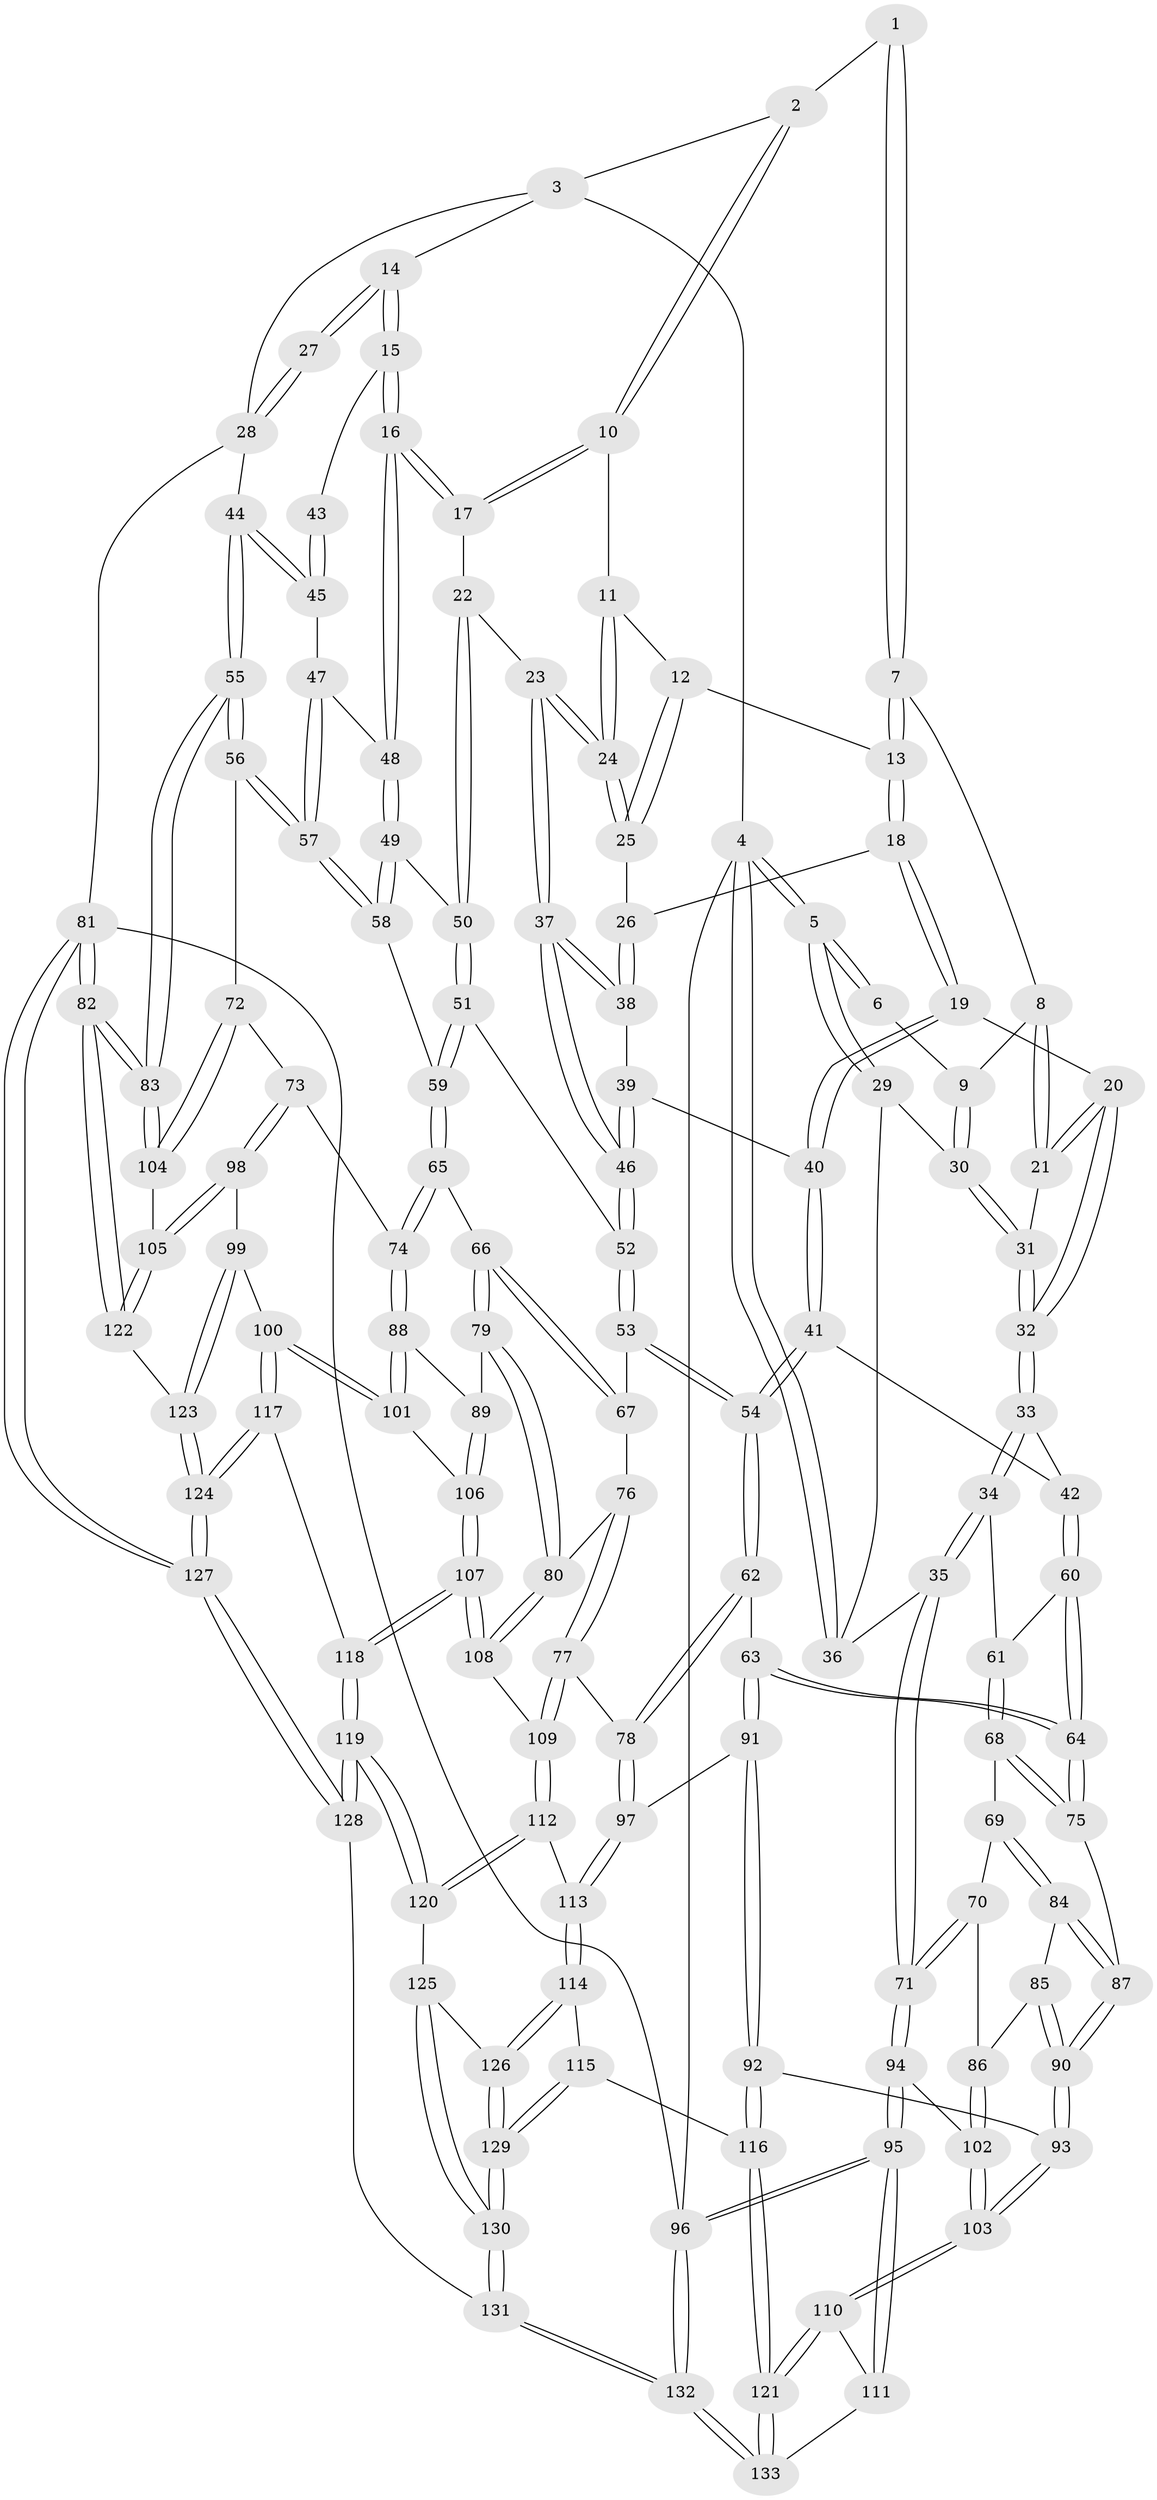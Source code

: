 // Generated by graph-tools (version 1.1) at 2025/02/03/09/25 05:02:24]
// undirected, 133 vertices, 329 edges
graph export_dot {
graph [start="1"]
  node [color=gray90,style=filled];
  1 [pos="+0.37011967470700324+0"];
  2 [pos="+0.7103702866902833+0"];
  3 [pos="+0.7889918080539066+0"];
  4 [pos="+0+0"];
  5 [pos="+0+0"];
  6 [pos="+0.1952492459661758+0"];
  7 [pos="+0.36896331625190015+0"];
  8 [pos="+0.2874189009606915+0.035684138537875734"];
  9 [pos="+0.16976030197980466+0.08503512137162368"];
  10 [pos="+0.655036061173787+0"];
  11 [pos="+0.6324287708065305+0.025431979292921517"];
  12 [pos="+0.45368849498061525+0.05670747257415673"];
  13 [pos="+0.4327812918036132+0.042006779932777176"];
  14 [pos="+0.8568574670655326+0.01473832347838228"];
  15 [pos="+0.8360085363938986+0.17944159761892403"];
  16 [pos="+0.8102682125844586+0.20850425642194445"];
  17 [pos="+0.7698979243809804+0.20580926581071646"];
  18 [pos="+0.36801431846304394+0.17356408476622792"];
  19 [pos="+0.3529572357783953+0.1816303435284531"];
  20 [pos="+0.31629608793053693+0.18044016526816964"];
  21 [pos="+0.29934410883748097+0.11202362150079709"];
  22 [pos="+0.7546192623665052+0.21006758600972394"];
  23 [pos="+0.6251062945622857+0.22106612736020692"];
  24 [pos="+0.5824264688927245+0.15136928665289903"];
  25 [pos="+0.5259860488327397+0.1439999993163197"];
  26 [pos="+0.4647649257070089+0.1907534261332682"];
  27 [pos="+1+0.13007813833645512"];
  28 [pos="+1+0.12105147973769116"];
  29 [pos="+0.12449729372365793+0.0893647284349526"];
  30 [pos="+0.15262124026938484+0.10426295084479009"];
  31 [pos="+0.1533578798892612+0.10743063033980141"];
  32 [pos="+0.18125776534090876+0.2655832643380019"];
  33 [pos="+0.1746297228632061+0.2796732956011136"];
  34 [pos="+0.050639721450449+0.3462380749790979"];
  35 [pos="+0+0.378793338813692"];
  36 [pos="+0+0.2774626161673897"];
  37 [pos="+0.5867193484784585+0.3011225683581545"];
  38 [pos="+0.4700295309723041+0.22616143893734497"];
  39 [pos="+0.4465916392809377+0.26941894256039917"];
  40 [pos="+0.4004044094958483+0.28593724204550214"];
  41 [pos="+0.36565502715528087+0.401711087806571"];
  42 [pos="+0.3446831277680712+0.39725829682893515"];
  43 [pos="+0.952157754404812+0.17950377740561357"];
  44 [pos="+1+0.34217033132570546"];
  45 [pos="+0.9746291531680472+0.2921714481963801"];
  46 [pos="+0.5733843900525265+0.3644156423705449"];
  47 [pos="+0.9387106576769138+0.30354512322793265"];
  48 [pos="+0.8285753964194864+0.26036113647363746"];
  49 [pos="+0.8181491604120082+0.3575517429982803"];
  50 [pos="+0.6933610280294787+0.3743248227460888"];
  51 [pos="+0.6398317224134406+0.40214769130481165"];
  52 [pos="+0.5728923486314801+0.4030450826747424"];
  53 [pos="+0.5432958403067061+0.44170380643302704"];
  54 [pos="+0.4427115974118574+0.46266933901714047"];
  55 [pos="+1+0.5354462753001947"];
  56 [pos="+1+0.5409106522994772"];
  57 [pos="+0.9392310162913626+0.4723673759941224"];
  58 [pos="+0.8509569053504739+0.43608026466610716"];
  59 [pos="+0.7734518274348495+0.48321193592834216"];
  60 [pos="+0.23411508416336174+0.5003748697794747"];
  61 [pos="+0.1832171713290714+0.49086478660163047"];
  62 [pos="+0.39026158375314735+0.5900252267525206"];
  63 [pos="+0.30674205269953564+0.6116004134953829"];
  64 [pos="+0.2904599114397855+0.6078170290371933"];
  65 [pos="+0.7483550458646189+0.5505516684224069"];
  66 [pos="+0.6631620598790937+0.573273699918442"];
  67 [pos="+0.5701009780411486+0.48664692044973823"];
  68 [pos="+0.16297575416880403+0.5615796736252071"];
  69 [pos="+0.14087448233327995+0.5808350152816617"];
  70 [pos="+0.11220182247115594+0.5785834471510352"];
  71 [pos="+0+0.44180533050400794"];
  72 [pos="+0.9493492329771616+0.6063864213607937"];
  73 [pos="+0.894265074887875+0.6293481078282894"];
  74 [pos="+0.8259178354046528+0.6347460128332886"];
  75 [pos="+0.2752380559355352+0.6123576114992604"];
  76 [pos="+0.5557414308291038+0.5733143428988244"];
  77 [pos="+0.464194554093015+0.7080784012947806"];
  78 [pos="+0.46382856742828804+0.7079110542323771"];
  79 [pos="+0.6531872957166308+0.6763639896224297"];
  80 [pos="+0.5852726150798719+0.7094765762678291"];
  81 [pos="+1+1"];
  82 [pos="+1+1"];
  83 [pos="+1+0.8725405677762601"];
  84 [pos="+0.16147695323070266+0.6306835437540086"];
  85 [pos="+0.14312185825528836+0.6577748487054452"];
  86 [pos="+0.09200116429379775+0.6830535820898387"];
  87 [pos="+0.2339809917515786+0.6388429191487265"];
  88 [pos="+0.7861552036722854+0.677184718953997"];
  89 [pos="+0.6591242151815352+0.6792936659308237"];
  90 [pos="+0.20161248155064518+0.7128362215856968"];
  91 [pos="+0.2915797776784252+0.7619304460361802"];
  92 [pos="+0.2653521414499151+0.7818554817153208"];
  93 [pos="+0.19998926553962829+0.7557236920650114"];
  94 [pos="+0+0.5286332803854794"];
  95 [pos="+0+1"];
  96 [pos="+0+1"];
  97 [pos="+0.37799063977867603+0.7637802047972879"];
  98 [pos="+0.8637720389259886+0.7908560587714564"];
  99 [pos="+0.8048702073691808+0.8005721136023907"];
  100 [pos="+0.7972340889706915+0.8008442713821725"];
  101 [pos="+0.7879188434200891+0.7766604340148572"];
  102 [pos="+0.07943346128779465+0.6947202736191807"];
  103 [pos="+0.10443462379865044+0.7846702226482196"];
  104 [pos="+0.9455927330024345+0.816464572119426"];
  105 [pos="+0.9359812277352556+0.8197389411274986"];
  106 [pos="+0.6925955911240836+0.7399756047538955"];
  107 [pos="+0.6795274796801706+0.8587082499319837"];
  108 [pos="+0.55256877965469+0.7351741898191793"];
  109 [pos="+0.5164898245542094+0.7424171661646102"];
  110 [pos="+0.07072207500092242+0.8458779945425999"];
  111 [pos="+0.05339328051137687+0.8555491143269224"];
  112 [pos="+0.5015684548316125+0.8403198732593783"];
  113 [pos="+0.3811081026256645+0.8755555904648189"];
  114 [pos="+0.3800370455959416+0.8767878880864222"];
  115 [pos="+0.3037601412423248+0.8901071826226151"];
  116 [pos="+0.27410704606790115+0.8766391288850514"];
  117 [pos="+0.7628513731669586+0.847358990329155"];
  118 [pos="+0.6822237965883611+0.8637285912200654"];
  119 [pos="+0.5916937261805889+1"];
  120 [pos="+0.5660109093612266+0.9922193525880955"];
  121 [pos="+0.21112757283064268+0.9141155874216285"];
  122 [pos="+0.9085938934559199+0.8875990296235174"];
  123 [pos="+0.888373095678177+0.9103293473996876"];
  124 [pos="+0.8458841633531362+0.9796902165438646"];
  125 [pos="+0.40921332027944013+0.9333857136414188"];
  126 [pos="+0.4058441896202652+0.929874260794639"];
  127 [pos="+0.8475982604851946+1"];
  128 [pos="+0.615392912164971+1"];
  129 [pos="+0.3281717584702414+0.9873342569713169"];
  130 [pos="+0.3294544796886868+1"];
  131 [pos="+0.3259779416504126+1"];
  132 [pos="+0.202209892153276+1"];
  133 [pos="+0.19650278068329274+1"];
  1 -- 2;
  1 -- 7;
  1 -- 7;
  2 -- 3;
  2 -- 10;
  2 -- 10;
  3 -- 4;
  3 -- 14;
  3 -- 28;
  4 -- 5;
  4 -- 5;
  4 -- 36;
  4 -- 36;
  4 -- 96;
  5 -- 6;
  5 -- 6;
  5 -- 29;
  5 -- 29;
  6 -- 9;
  7 -- 8;
  7 -- 13;
  7 -- 13;
  8 -- 9;
  8 -- 21;
  8 -- 21;
  9 -- 30;
  9 -- 30;
  10 -- 11;
  10 -- 17;
  10 -- 17;
  11 -- 12;
  11 -- 24;
  11 -- 24;
  12 -- 13;
  12 -- 25;
  12 -- 25;
  13 -- 18;
  13 -- 18;
  14 -- 15;
  14 -- 15;
  14 -- 27;
  14 -- 27;
  15 -- 16;
  15 -- 16;
  15 -- 43;
  16 -- 17;
  16 -- 17;
  16 -- 48;
  16 -- 48;
  17 -- 22;
  18 -- 19;
  18 -- 19;
  18 -- 26;
  19 -- 20;
  19 -- 40;
  19 -- 40;
  20 -- 21;
  20 -- 21;
  20 -- 32;
  20 -- 32;
  21 -- 31;
  22 -- 23;
  22 -- 50;
  22 -- 50;
  23 -- 24;
  23 -- 24;
  23 -- 37;
  23 -- 37;
  24 -- 25;
  24 -- 25;
  25 -- 26;
  26 -- 38;
  26 -- 38;
  27 -- 28;
  27 -- 28;
  28 -- 44;
  28 -- 81;
  29 -- 30;
  29 -- 36;
  30 -- 31;
  30 -- 31;
  31 -- 32;
  31 -- 32;
  32 -- 33;
  32 -- 33;
  33 -- 34;
  33 -- 34;
  33 -- 42;
  34 -- 35;
  34 -- 35;
  34 -- 61;
  35 -- 36;
  35 -- 71;
  35 -- 71;
  37 -- 38;
  37 -- 38;
  37 -- 46;
  37 -- 46;
  38 -- 39;
  39 -- 40;
  39 -- 46;
  39 -- 46;
  40 -- 41;
  40 -- 41;
  41 -- 42;
  41 -- 54;
  41 -- 54;
  42 -- 60;
  42 -- 60;
  43 -- 45;
  43 -- 45;
  44 -- 45;
  44 -- 45;
  44 -- 55;
  44 -- 55;
  45 -- 47;
  46 -- 52;
  46 -- 52;
  47 -- 48;
  47 -- 57;
  47 -- 57;
  48 -- 49;
  48 -- 49;
  49 -- 50;
  49 -- 58;
  49 -- 58;
  50 -- 51;
  50 -- 51;
  51 -- 52;
  51 -- 59;
  51 -- 59;
  52 -- 53;
  52 -- 53;
  53 -- 54;
  53 -- 54;
  53 -- 67;
  54 -- 62;
  54 -- 62;
  55 -- 56;
  55 -- 56;
  55 -- 83;
  55 -- 83;
  56 -- 57;
  56 -- 57;
  56 -- 72;
  57 -- 58;
  57 -- 58;
  58 -- 59;
  59 -- 65;
  59 -- 65;
  60 -- 61;
  60 -- 64;
  60 -- 64;
  61 -- 68;
  61 -- 68;
  62 -- 63;
  62 -- 78;
  62 -- 78;
  63 -- 64;
  63 -- 64;
  63 -- 91;
  63 -- 91;
  64 -- 75;
  64 -- 75;
  65 -- 66;
  65 -- 74;
  65 -- 74;
  66 -- 67;
  66 -- 67;
  66 -- 79;
  66 -- 79;
  67 -- 76;
  68 -- 69;
  68 -- 75;
  68 -- 75;
  69 -- 70;
  69 -- 84;
  69 -- 84;
  70 -- 71;
  70 -- 71;
  70 -- 86;
  71 -- 94;
  71 -- 94;
  72 -- 73;
  72 -- 104;
  72 -- 104;
  73 -- 74;
  73 -- 98;
  73 -- 98;
  74 -- 88;
  74 -- 88;
  75 -- 87;
  76 -- 77;
  76 -- 77;
  76 -- 80;
  77 -- 78;
  77 -- 109;
  77 -- 109;
  78 -- 97;
  78 -- 97;
  79 -- 80;
  79 -- 80;
  79 -- 89;
  80 -- 108;
  80 -- 108;
  81 -- 82;
  81 -- 82;
  81 -- 127;
  81 -- 127;
  81 -- 96;
  82 -- 83;
  82 -- 83;
  82 -- 122;
  82 -- 122;
  83 -- 104;
  83 -- 104;
  84 -- 85;
  84 -- 87;
  84 -- 87;
  85 -- 86;
  85 -- 90;
  85 -- 90;
  86 -- 102;
  86 -- 102;
  87 -- 90;
  87 -- 90;
  88 -- 89;
  88 -- 101;
  88 -- 101;
  89 -- 106;
  89 -- 106;
  90 -- 93;
  90 -- 93;
  91 -- 92;
  91 -- 92;
  91 -- 97;
  92 -- 93;
  92 -- 116;
  92 -- 116;
  93 -- 103;
  93 -- 103;
  94 -- 95;
  94 -- 95;
  94 -- 102;
  95 -- 96;
  95 -- 96;
  95 -- 111;
  95 -- 111;
  96 -- 132;
  96 -- 132;
  97 -- 113;
  97 -- 113;
  98 -- 99;
  98 -- 105;
  98 -- 105;
  99 -- 100;
  99 -- 123;
  99 -- 123;
  100 -- 101;
  100 -- 101;
  100 -- 117;
  100 -- 117;
  101 -- 106;
  102 -- 103;
  102 -- 103;
  103 -- 110;
  103 -- 110;
  104 -- 105;
  105 -- 122;
  105 -- 122;
  106 -- 107;
  106 -- 107;
  107 -- 108;
  107 -- 108;
  107 -- 118;
  107 -- 118;
  108 -- 109;
  109 -- 112;
  109 -- 112;
  110 -- 111;
  110 -- 121;
  110 -- 121;
  111 -- 133;
  112 -- 113;
  112 -- 120;
  112 -- 120;
  113 -- 114;
  113 -- 114;
  114 -- 115;
  114 -- 126;
  114 -- 126;
  115 -- 116;
  115 -- 129;
  115 -- 129;
  116 -- 121;
  116 -- 121;
  117 -- 118;
  117 -- 124;
  117 -- 124;
  118 -- 119;
  118 -- 119;
  119 -- 120;
  119 -- 120;
  119 -- 128;
  119 -- 128;
  120 -- 125;
  121 -- 133;
  121 -- 133;
  122 -- 123;
  123 -- 124;
  123 -- 124;
  124 -- 127;
  124 -- 127;
  125 -- 126;
  125 -- 130;
  125 -- 130;
  126 -- 129;
  126 -- 129;
  127 -- 128;
  127 -- 128;
  128 -- 131;
  129 -- 130;
  129 -- 130;
  130 -- 131;
  130 -- 131;
  131 -- 132;
  131 -- 132;
  132 -- 133;
  132 -- 133;
}
